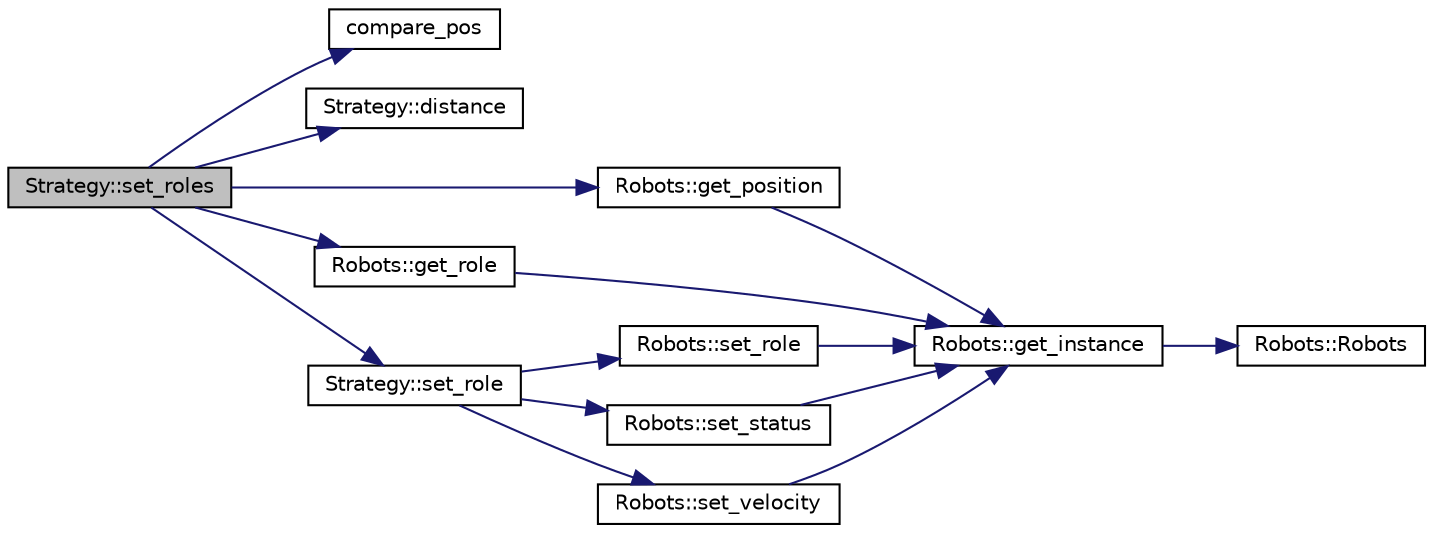 digraph "Strategy::set_roles"
{
 // INTERACTIVE_SVG=YES
  edge [fontname="Helvetica",fontsize="10",labelfontname="Helvetica",labelfontsize="10"];
  node [fontname="Helvetica",fontsize="10",shape=record];
  rankdir="LR";
  Node379 [label="Strategy::set_roles",height=0.2,width=0.4,color="black", fillcolor="grey75", style="filled", fontcolor="black"];
  Node379 -> Node380 [color="midnightblue",fontsize="10",style="solid",fontname="Helvetica"];
  Node380 [label="compare_pos",height=0.2,width=0.4,color="black", fillcolor="white", style="filled",URL="$strategy_8cpp.html#a10738a2f35566666f846dfde7ecc5a46"];
  Node379 -> Node381 [color="midnightblue",fontsize="10",style="solid",fontname="Helvetica"];
  Node381 [label="Strategy::distance",height=0.2,width=0.4,color="black", fillcolor="white", style="filled",URL="$class_strategy.html#aacce05caed71553c4efd2d28c9c3aa39"];
  Node379 -> Node382 [color="midnightblue",fontsize="10",style="solid",fontname="Helvetica"];
  Node382 [label="Robots::get_position",height=0.2,width=0.4,color="black", fillcolor="white", style="filled",URL="$class_robots.html#a1fca8f2f5070176faa6ba1efa2f1ff14"];
  Node382 -> Node383 [color="midnightblue",fontsize="10",style="solid",fontname="Helvetica"];
  Node383 [label="Robots::get_instance",height=0.2,width=0.4,color="black", fillcolor="white", style="filled",URL="$class_robots.html#a589bce74db5f34af384952d48435168f"];
  Node383 -> Node384 [color="midnightblue",fontsize="10",style="solid",fontname="Helvetica"];
  Node384 [label="Robots::Robots",height=0.2,width=0.4,color="black", fillcolor="white", style="filled",URL="$class_robots.html#aa2745a48ebd3e52b9a3020f6afbcb25d",tooltip="Initializes our arrays. "];
  Node379 -> Node385 [color="midnightblue",fontsize="10",style="solid",fontname="Helvetica"];
  Node385 [label="Robots::get_role",height=0.2,width=0.4,color="black", fillcolor="white", style="filled",URL="$class_robots.html#ac5cdd16502bd325581fb2d732169a326"];
  Node385 -> Node383 [color="midnightblue",fontsize="10",style="solid",fontname="Helvetica"];
  Node379 -> Node386 [color="midnightblue",fontsize="10",style="solid",fontname="Helvetica"];
  Node386 [label="Strategy::set_role",height=0.2,width=0.4,color="black", fillcolor="white", style="filled",URL="$class_strategy.html#ad2a232eda7c95636be17a3d528547b5f"];
  Node386 -> Node387 [color="midnightblue",fontsize="10",style="solid",fontname="Helvetica"];
  Node387 [label="Robots::set_role",height=0.2,width=0.4,color="black", fillcolor="white", style="filled",URL="$class_robots.html#a3694b6380b113b7c38a252fd3bbfcca3"];
  Node387 -> Node383 [color="midnightblue",fontsize="10",style="solid",fontname="Helvetica"];
  Node386 -> Node388 [color="midnightblue",fontsize="10",style="solid",fontname="Helvetica"];
  Node388 [label="Robots::set_status",height=0.2,width=0.4,color="black", fillcolor="white", style="filled",URL="$class_robots.html#aa287cd821cfe9c6c65fb5cdfd77c5050"];
  Node388 -> Node383 [color="midnightblue",fontsize="10",style="solid",fontname="Helvetica"];
  Node386 -> Node389 [color="midnightblue",fontsize="10",style="solid",fontname="Helvetica"];
  Node389 [label="Robots::set_velocity",height=0.2,width=0.4,color="black", fillcolor="white", style="filled",URL="$class_robots.html#ae37da9b7ca9d84bee564c328db139758"];
  Node389 -> Node383 [color="midnightblue",fontsize="10",style="solid",fontname="Helvetica"];
}
